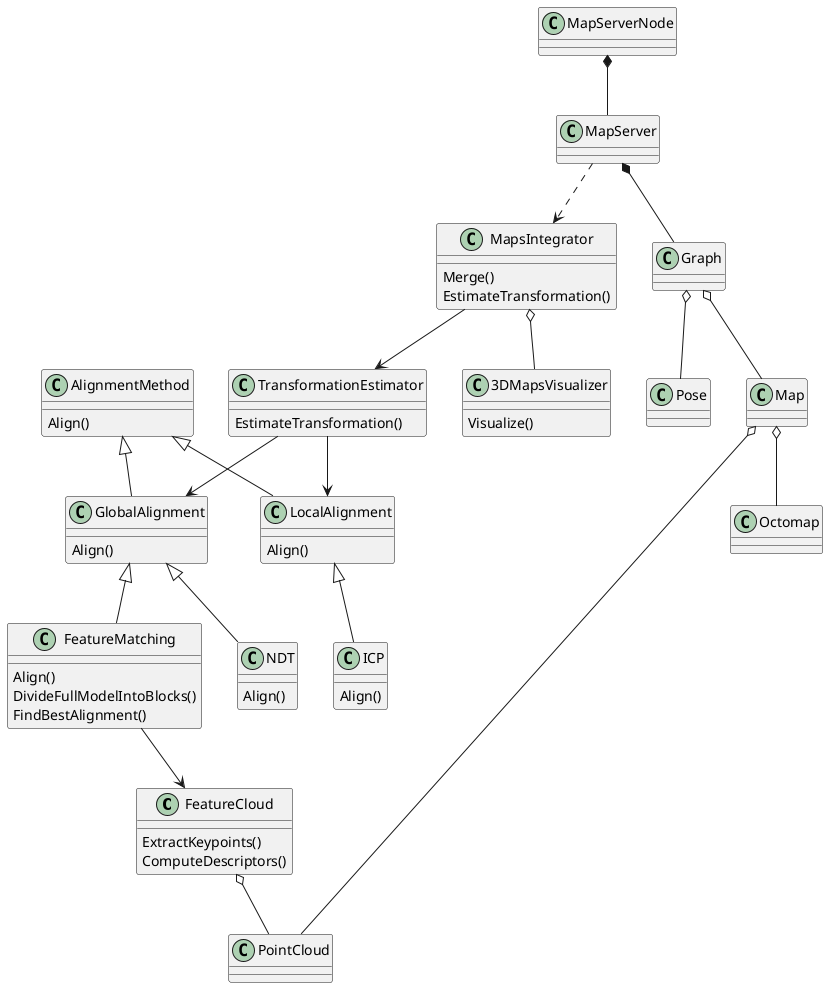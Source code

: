 @startuml

class FeatureCloud {
  ExtractKeypoints()
  ComputeDescriptors()
}

class FeatureMatching {
  Align()
  DivideFullModelIntoBlocks()
  FindBestAlignment()
}

class ICP {
  Align()
}

class NDT {
  Align()
}

class AlignmentMethod {
  Align()
}

class GlobalAlignment {
  Align()
}

class LocalAlignment {
  Align()
}

class TransformationEstimator {
  EstimateTransformation()
}

class MapsIntegrator {
  Merge()
  EstimateTransformation()
}

class 3DMapsVisualizer {
	Visualize()
}

' Connections

MapServerNode *-- MapServer

MapServer -.> MapsIntegrator
MapServer *-- Graph

Graph o-- Pose
Graph o-- Map

MapsIntegrator --> TransformationEstimator
MapsIntegrator o-- 3DMapsVisualizer

TransformationEstimator --> GlobalAlignment
TransformationEstimator --> LocalAlignment

AlignmentMethod <|-- GlobalAlignment
AlignmentMethod <|-- LocalAlignment

LocalAlignment <|-- ICP

GlobalAlignment <|-- FeatureMatching
GlobalAlignment <|-- NDT

FeatureMatching --> FeatureCloud
FeatureCloud o-- PointCloud

Map o-- Octomap
Map o-- PointCloud

@enduml